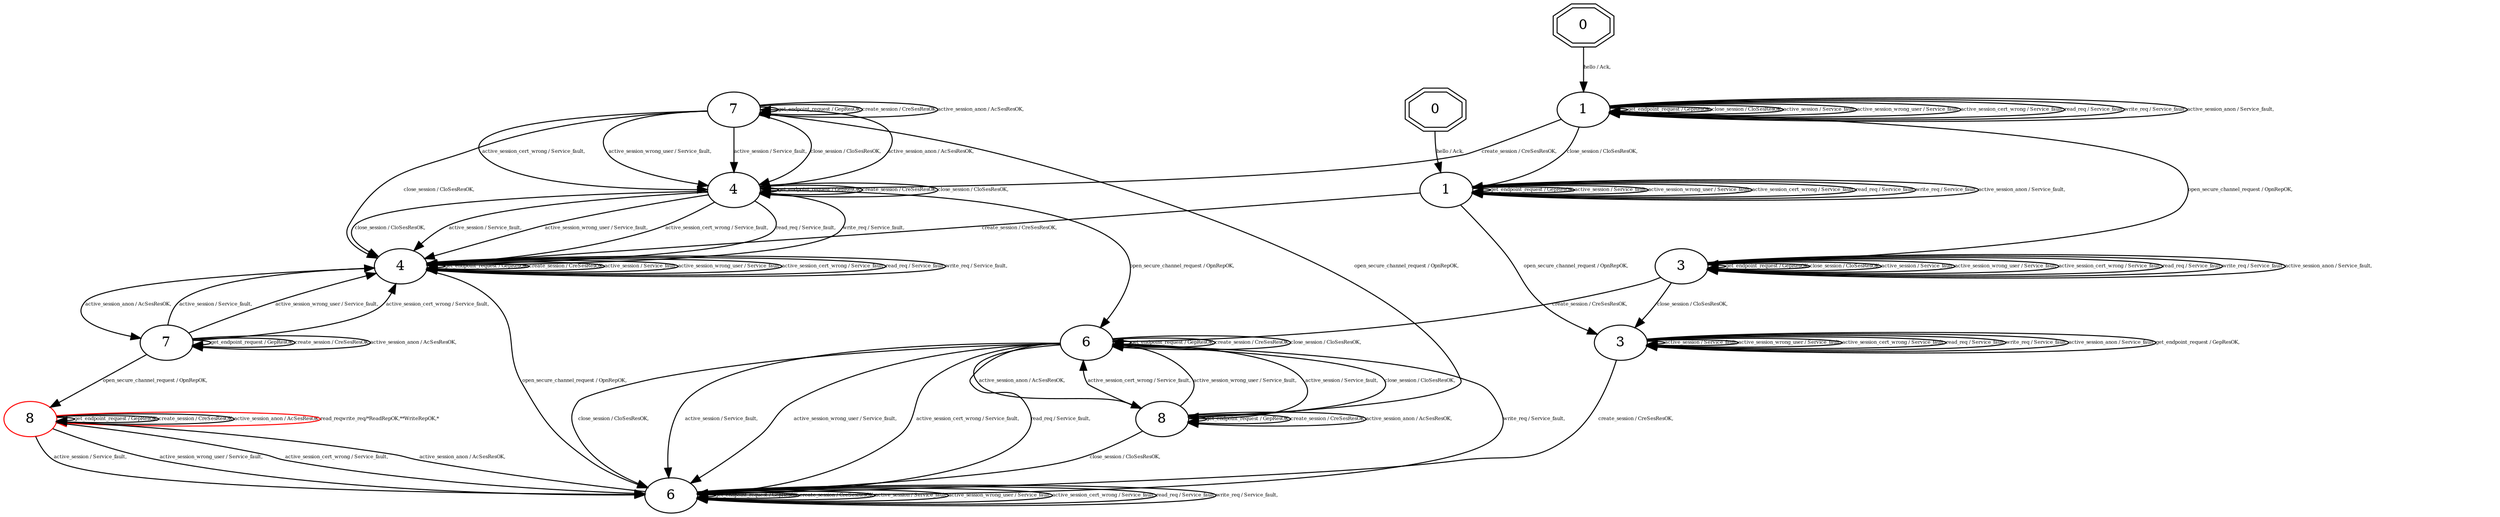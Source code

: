 digraph "Automata" { 
	 "7_1_true" [shape=ellipse,style=filled,fillcolor=white,URL="7",label="7"];
	 "3_1_true" [shape=ellipse,style=filled,fillcolor=white,URL="3",label="3"];
	 "7_1_false" [shape=ellipse,style=filled,fillcolor=white,URL="7",label="7"];
	 "4_1_false" [shape=ellipse,style=filled,fillcolor=white,URL="4",label="4"];
	 "4_1_true" [shape=ellipse,style=filled,fillcolor=white,URL="4",label="4"];
	 "0_1_true" [shape=doubleoctagon,style=filled,fillcolor=white,URL="0",label="0"];
	 "3_1_false" [shape=ellipse,style=filled,fillcolor=white,URL="3",label="3"];
	 "0_1_false" [shape=doubleoctagon,style=filled,fillcolor=white,URL="0",label="0"];
	 "8_1_false" [shape=ellipse,style=filled,fillcolor=white,URL="8",label="8",color=red];
	 "1_1_true" [shape=ellipse,style=filled,fillcolor=white,URL="1",label="1"];
	 "1_1_false" [shape=ellipse,style=filled,fillcolor=white,URL="1",label="1"];
	 "6_1_true" [shape=ellipse,style=filled,fillcolor=white,URL="6",label="6"];
	 "8_1_true" [shape=ellipse,style=filled,fillcolor=white,URL="8",label="8"];
	 "6_1_false" [shape=ellipse,style=filled,fillcolor=white,URL="6",label="6"];
	 "7_1_false"->"4_1_false" [fontsize=5,label="active_session / Service_fault,"];
	 "7_1_false"->"4_1_false" [fontsize=5,label="active_session_wrong_user / Service_fault,"];
	 "7_1_false"->"4_1_false" [fontsize=5,label="active_session_cert_wrong / Service_fault,"];
	 "7_1_false"->"8_1_false" [fontsize=5,label="open_secure_channel_request / OpnRepOK,"];
	 "7_1_false"->"7_1_false" [fontsize=5,label="get_endpoint_request / GepResOK,"];
	 "7_1_false"->"7_1_false" [fontsize=5,label="create_session / CreSesResOK,"];
	 "7_1_false"->"7_1_false" [fontsize=5,label="active_session_anon / AcSesResOK,"];
	 "6_1_false"->"6_1_false" [fontsize=5,label="get_endpoint_request / GepResOK,"];
	 "6_1_false"->"6_1_false" [fontsize=5,label="create_session / CreSesResOK,"];
	 "6_1_false"->"6_1_false" [fontsize=5,label="active_session / Service_fault,"];
	 "6_1_false"->"6_1_false" [fontsize=5,label="active_session_wrong_user / Service_fault,"];
	 "6_1_false"->"6_1_false" [fontsize=5,label="active_session_cert_wrong / Service_fault,"];
	 "6_1_false"->"6_1_false" [fontsize=5,label="read_req / Service_fault,"];
	 "6_1_false"->"6_1_false" [fontsize=5,label="write_req / Service_fault,"];
	 "6_1_false"->"8_1_false" [fontsize=5,label="active_session_anon / AcSesResOK,"];
	 "8_1_false"->"6_1_false" [fontsize=5,label="active_session / Service_fault,"];
	 "8_1_false"->"6_1_false" [fontsize=5,label="active_session_wrong_user / Service_fault,"];
	 "8_1_false"->"6_1_false" [fontsize=5,label="active_session_cert_wrong / Service_fault,"];
	 "8_1_false"->"8_1_false" [fontsize=5,label="get_endpoint_request / GepResOK,"];
	 "8_1_false"->"8_1_false" [fontsize=5,label="create_session / CreSesResOK,"];
	 "8_1_false"->"8_1_false" [fontsize=5,label="active_session_anon / AcSesResOK,"];
	 "4_1_false"->"6_1_false" [fontsize=5,label="open_secure_channel_request / OpnRepOK,"];
	 "4_1_false"->"7_1_false" [fontsize=5,label="active_session_anon / AcSesResOK,"];
	 "4_1_false"->"4_1_false" [fontsize=5,label="get_endpoint_request / GepResOK,"];
	 "4_1_false"->"4_1_false" [fontsize=5,label="create_session / CreSesResOK,"];
	 "4_1_false"->"4_1_false" [fontsize=5,label="active_session / Service_fault,"];
	 "4_1_false"->"4_1_false" [fontsize=5,label="active_session_wrong_user / Service_fault,"];
	 "4_1_false"->"4_1_false" [fontsize=5,label="active_session_cert_wrong / Service_fault,"];
	 "4_1_false"->"4_1_false" [fontsize=5,label="read_req / Service_fault,"];
	 "4_1_false"->"4_1_false" [fontsize=5,label="write_req / Service_fault,"];
	 "7_1_true"->"4_1_false" [fontsize=5,label="close_session / CloSesResOK,"];
	 "7_1_true"->"8_1_true" [fontsize=5,label="open_secure_channel_request / OpnRepOK,"];
	 "7_1_true"->"4_1_true" [fontsize=5,label="active_session_cert_wrong / Service_fault,"];
	 "7_1_true"->"4_1_true" [fontsize=5,label="active_session_wrong_user / Service_fault,"];
	 "7_1_true"->"4_1_true" [fontsize=5,label="active_session / Service_fault,"];
	 "7_1_true"->"4_1_true" [fontsize=5,label="close_session / CloSesResOK,"];
	 "7_1_true"->"7_1_true" [fontsize=5,label="get_endpoint_request / GepResOK,"];
	 "7_1_true"->"7_1_true" [fontsize=5,label="create_session / CreSesResOK,"];
	 "7_1_true"->"7_1_true" [fontsize=5,label="active_session_anon / AcSesResOK,"];
	 "4_1_true"->"4_1_false" [fontsize=5,label="close_session / CloSesResOK,"];
	 "4_1_true"->"4_1_false" [fontsize=5,label="active_session / Service_fault,"];
	 "4_1_true"->"4_1_false" [fontsize=5,label="active_session_wrong_user / Service_fault,"];
	 "4_1_true"->"4_1_false" [fontsize=5,label="active_session_cert_wrong / Service_fault,"];
	 "4_1_true"->"4_1_false" [fontsize=5,label="read_req / Service_fault,"];
	 "4_1_true"->"4_1_false" [fontsize=5,label="write_req / Service_fault,"];
	 "4_1_true"->"7_1_true" [fontsize=5,label="active_session_anon / AcSesResOK,"];
	 "4_1_true"->"4_1_true" [fontsize=5,label="get_endpoint_request / GepResOK,"];
	 "4_1_true"->"4_1_true" [fontsize=5,label="create_session / CreSesResOK,"];
	 "4_1_true"->"4_1_true" [fontsize=5,label="close_session / CloSesResOK,"];
	 "4_1_true"->"6_1_true" [fontsize=5,label="open_secure_channel_request / OpnRepOK,"];
	 "1_1_false"->"3_1_false" [fontsize=5,label="open_secure_channel_request / OpnRepOK,"];
	 "1_1_false"->"1_1_false" [fontsize=5,label="get_endpoint_request / GepResOK,"];
	 "1_1_false"->"1_1_false" [fontsize=5,label="active_session / Service_fault,"];
	 "1_1_false"->"1_1_false" [fontsize=5,label="active_session_wrong_user / Service_fault,"];
	 "1_1_false"->"1_1_false" [fontsize=5,label="active_session_cert_wrong / Service_fault,"];
	 "1_1_false"->"1_1_false" [fontsize=5,label="read_req / Service_fault,"];
	 "1_1_false"->"1_1_false" [fontsize=5,label="write_req / Service_fault,"];
	 "1_1_false"->"1_1_false" [fontsize=5,label="active_session_anon / Service_fault,"];
	 "1_1_false"->"4_1_false" [fontsize=5,label="create_session / CreSesResOK,"];
	 "1_1_true"->"4_1_true" [fontsize=5,label="create_session / CreSesResOK,"];
	 "1_1_true"->"1_1_false" [fontsize=5,label="close_session / CloSesResOK,"];
	 "1_1_true"->"3_1_true" [fontsize=5,label="open_secure_channel_request / OpnRepOK,"];
	 "1_1_true"->"1_1_true" [fontsize=5,label="get_endpoint_request / GepResOK,"];
	 "1_1_true"->"1_1_true" [fontsize=5,label="close_session / CloSesResOK,"];
	 "1_1_true"->"1_1_true" [fontsize=5,label="active_session / Service_fault,"];
	 "1_1_true"->"1_1_true" [fontsize=5,label="active_session_wrong_user / Service_fault,"];
	 "1_1_true"->"1_1_true" [fontsize=5,label="active_session_cert_wrong / Service_fault,"];
	 "1_1_true"->"1_1_true" [fontsize=5,label="read_req / Service_fault,"];
	 "1_1_true"->"1_1_true" [fontsize=5,label="write_req / Service_fault,"];
	 "1_1_true"->"1_1_true" [fontsize=5,label="active_session_anon / Service_fault,"];
	 "0_1_true"->"1_1_true" [fontsize=5,label="hello / Ack,"];
	 "0_1_false"->"1_1_false" [fontsize=5,label="hello / Ack,"];
	 "6_1_true"->"6_1_true" [fontsize=5,label="get_endpoint_request / GepResOK,"];
	 "6_1_true"->"6_1_true" [fontsize=5,label="create_session / CreSesResOK,"];
	 "6_1_true"->"6_1_true" [fontsize=5,label="close_session / CloSesResOK,"];
	 "6_1_true"->"8_1_true" [fontsize=5,label="active_session_anon / AcSesResOK,"];
	 "6_1_true"->"6_1_false" [fontsize=5,label="close_session / CloSesResOK,"];
	 "6_1_true"->"6_1_false" [fontsize=5,label="active_session / Service_fault,"];
	 "6_1_true"->"6_1_false" [fontsize=5,label="active_session_wrong_user / Service_fault,"];
	 "6_1_true"->"6_1_false" [fontsize=5,label="active_session_cert_wrong / Service_fault,"];
	 "6_1_true"->"6_1_false" [fontsize=5,label="read_req / Service_fault,"];
	 "6_1_true"->"6_1_false" [fontsize=5,label="write_req / Service_fault,"];
	 "3_1_false"->"3_1_false" [fontsize=5,label="active_session / Service_fault,"];
	 "3_1_false"->"3_1_false" [fontsize=5,label="active_session_wrong_user / Service_fault,"];
	 "3_1_false"->"3_1_false" [fontsize=5,label="active_session_cert_wrong / Service_fault,"];
	 "3_1_false"->"3_1_false" [fontsize=5,label="read_req / Service_fault,"];
	 "3_1_false"->"3_1_false" [fontsize=5,label="write_req / Service_fault,"];
	 "3_1_false"->"3_1_false" [fontsize=5,label="active_session_anon / Service_fault,"];
	 "3_1_false"->"3_1_false" [fontsize=5,label="get_endpoint_request / GepResOK,"];
	 "3_1_false"->"6_1_false" [fontsize=5,label="create_session / CreSesResOK,"];
	 "8_1_true"->"8_1_true" [fontsize=5,label="get_endpoint_request / GepResOK,"];
	 "8_1_true"->"8_1_true" [fontsize=5,label="create_session / CreSesResOK,"];
	 "8_1_true"->"8_1_true" [fontsize=5,label="active_session_anon / AcSesResOK,"];
	 "8_1_true"->"6_1_false" [fontsize=5,label="close_session / CloSesResOK,"];
	 "8_1_true"->"6_1_true" [fontsize=5,label="active_session_cert_wrong / Service_fault,"];
	 "8_1_true"->"6_1_true" [fontsize=5,label="active_session_wrong_user / Service_fault,"];
	 "8_1_true"->"6_1_true" [fontsize=5,label="active_session / Service_fault,"];
	 "8_1_true"->"6_1_true" [fontsize=5,label="close_session / CloSesResOK,"];
	 "3_1_true"->"6_1_true" [fontsize=5,label="create_session / CreSesResOK,"];
	 "3_1_true"->"3_1_false" [fontsize=5,label="close_session / CloSesResOK,"];
	 "3_1_true"->"3_1_true" [fontsize=5,label="get_endpoint_request / GepResOK,"];
	 "3_1_true"->"3_1_true" [fontsize=5,label="close_session / CloSesResOK,"];
	 "3_1_true"->"3_1_true" [fontsize=5,label="active_session / Service_fault,"];
	 "3_1_true"->"3_1_true" [fontsize=5,label="active_session_wrong_user / Service_fault,"];
	 "3_1_true"->"3_1_true" [fontsize=5,label="active_session_cert_wrong / Service_fault,"];
	 "3_1_true"->"3_1_true" [fontsize=5,label="read_req / Service_fault,"];
	 "3_1_true"->"3_1_true" [fontsize=5,label="write_req / Service_fault,"];
	 "3_1_true"->"3_1_true" [fontsize=5,label="active_session_anon / Service_fault,"];
	"8_1_false"->"8_1_false"[color=red,label="read_reqwrite_req/*ReadRepOK,**WriteRepOK,*",fontsize=5];}
